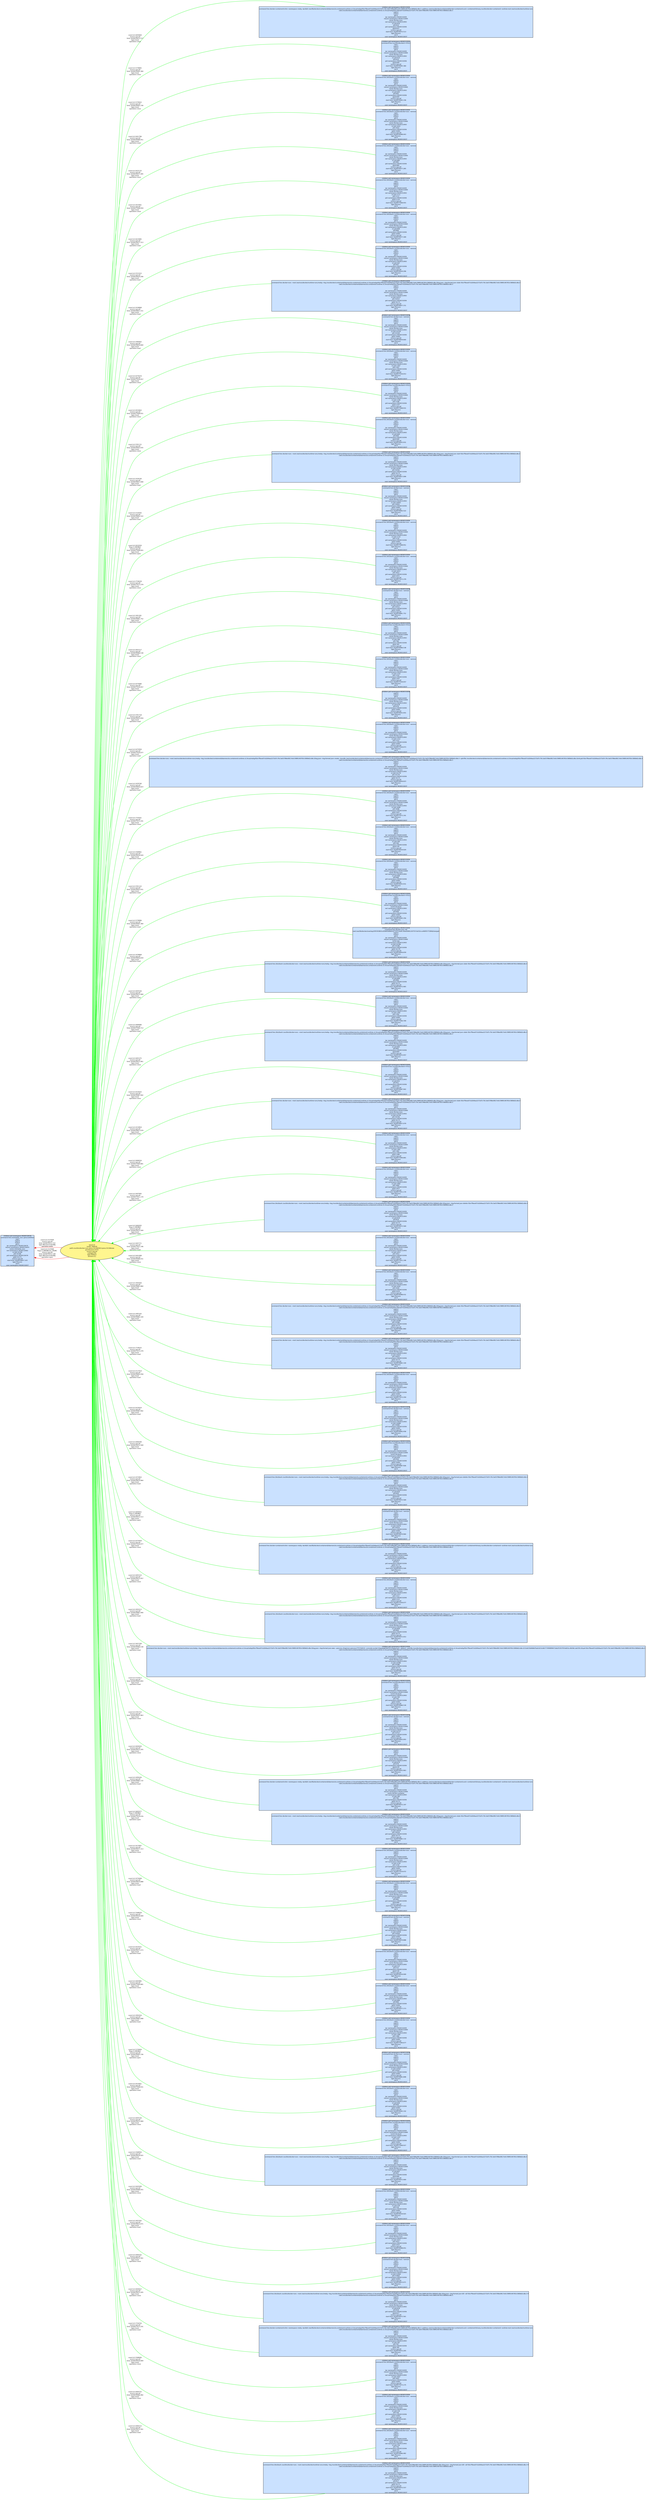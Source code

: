digraph spade2dot {
graph [rankdir = "RL"];
node [fontname="Helvetica" fontsize="8" style="filled" margin="0.0,0.0"];
edge [fontname="Helvetica" fontsize="8"];
"7431d7b30a4d5484217342d2cb6f4cad" [label="children pid namespace:4026531836\ncommand line:docker-containerd-shim -namespace moby -workdir /var/lib/docker/containerd/daemon/io.containerd.runtime.v1.linux/moby/92e7fbea07cb2b9aa2272d7c70c3a03786e0817e0c5989140783c580b62cdbc3 -address /var/run/docker/containerd/docker-containerd.sock -containerd-binary /usr/bin/docker-containerd -runtime-root /var/run/docker/runtime-runc\ncwd:/run/docker/containerd/daemon/io.containerd.runtime.v1.linux/moby/92e7fbea07cb2b9aa2272d7c70c3a03786e0817e0c5989140783c580b62cdbc3\negid:0\neuid:0\ngid:0\nipc namespace:4026531839\nmount namespace:4026531840\nname:docker-runc\nnet namespace:4026531993\nns pid:816\npid:816\npid namespace:4026531836\nppid:815\nsource:syscall\nstart time:1626976972.513\ntype:Process\nuid:0\nuser namespace:4026531837" shape="box" fillcolor="lightsteelblue1"];
"020002b927ffd328e90ad62b774091e2" [label="children pid namespace:4026531836\ncommand line:/usr/bin/dockerd -H fd://\ncwd:/\negid:0\neuid:0\ngid:0\nipc namespace:4026531839\nmount namespace:4026531840\nname:docker-runc\nnet namespace:4026531993\nns pid:610\npid:610\npid namespace:4026531836\nppid:609\nsource:syscall\nstart time:1626976945.360\ntype:Process\nuid:0\nuser namespace:4026531837" shape="box" fillcolor="lightsteelblue1"];
"6be9a52d5ab49b70ab5ca796a0d664f7" [label="children pid namespace:4026531836\ncommand line:/bin/bash /usr/bin/docker-runc --version\ncwd:/\negid:0\neuid:0\ngid:0\nipc namespace:4026531839\nmount namespace:4026531840\nname:docker-runc\nnet namespace:4026531993\nns pid:605\npid:605\npid namespace:4026531836\nppid:604\nsource:syscall\nstart time:1626976945.336\ntype:Process\nuid:0\nuser namespace:4026531837" shape="box" fillcolor="lightsteelblue1"];
"5b8b7a97a6c357a33a0646ec3acd88c1" [label="children pid namespace:4026531836\ncommand line:/bin/bash /usr/bin/docker-runc --version\ncwd:/\negid:0\neuid:0\ngid:0\nipc namespace:4026531839\nmount namespace:4026531840\nname:docker-runc\nnet namespace:4026531993\nns pid:1022\npid:1022\npid namespace:4026531836\nppid:31802\nsource:syscall\nstart time:1626976998.443\ntype:Process\nuid:0\nuser namespace:4026531837" shape="box" fillcolor="lightsteelblue1"];
"a124d320fe127254b56318ce0bf0fee6" [label="children pid namespace:4026531836\ncommand line:/bin/bash /usr/bin/docker-runc --version\ncwd:/\negid:0\neuid:0\ngid:0\nipc namespace:4026531839\nmount namespace:4026531840\nname:docker-runc\nnet namespace:4026531993\nns pid:885\npid:885\npid namespace:4026531836\nppid:884\nsource:syscall\nstart time:1626976977.285\ntype:Process\nuid:0\nuser namespace:4026531837" shape="box" fillcolor="lightsteelblue1"];
"48c42013d67cec712d636d94fc4928df" [label="children pid namespace:4026531836\ncommand line:/bin/bash /usr/bin/docker-runc --version\ncwd:/\negid:0\neuid:0\ngid:0\nipc namespace:4026531839\nmount namespace:4026531840\nname:docker-runc\nnet namespace:4026531993\nns pid:1111\npid:1111\npid namespace:4026531836\nppid:1110\nsource:syscall\nstart time:1626977008.955\ntype:Process\nuid:0\nuser namespace:4026531837" shape="box" fillcolor="lightsteelblue1"];
"1c912dc38d2391e9272a91f365dadc1d" [label="children pid namespace:4026531836\ncommand line:/bin/bash /usr/bin/docker-runc --version\ncwd:/\negid:0\neuid:0\ngid:0\nipc namespace:4026531839\nmount namespace:4026531840\nname:docker-runc\nnet namespace:4026531993\nns pid:894\npid:894\npid namespace:4026531836\nppid:31802\nsource:syscall\nstart time:1626976977.309\ntype:Process\nuid:0\nuser namespace:4026531837" shape="box" fillcolor="lightsteelblue1"];
"4303f3923c3709f194ffb376f68deb4b" [label="children pid namespace:4026531836\ncommand line:/bin/bash /usr/bin/docker-runc --version\ncwd:/\negid:0\neuid:0\ngid:0\nipc namespace:4026531839\nmount namespace:4026531840\nname:docker-runc\nnet namespace:4026531993\nns pid:447\npid:447\npid namespace:4026531836\nppid:31802\nsource:syscall\nstart time:1626976924.206\ntype:Process\nuid:0\nuser namespace:4026531837" shape="box" fillcolor="lightsteelblue1"];
"5c6b02fa10534ec6cbd2c88ad410057f" [label="children pid namespace:4026531836\ncommand line:docker-runc --root /var/run/docker/runtime-runc/moby --log /run/docker/containerd/daemon/io.containerd.runtime.v1.linux/moby/92e7fbea07cb2b9aa2272d7c70c3a03786e0817e0c5989140783c580b62cdbc3/log.json --log-format json state 92e7fbea07cb2b9aa2272d7c70c3a03786e0817e0c5989140783c580b62cdbc3\ncwd:/run/docker/containerd/daemon/io.containerd.runtime.v1.linux/moby/92e7fbea07cb2b9aa2272d7c70c3a03786e0817e0c5989140783c580b62cdbc3\negid:0\neuid:0\ngid:0\nipc namespace:4026531839\nmount namespace:4026531840\nname:docker-runc\nnet namespace:4026531993\nns pid:32257\npid:32257\npid namespace:4026531836\nppid:32171\nsource:syscall\nstart time:1626976857.151\ntype:Process\nuid:0\nuser namespace:4026531837" shape="box" fillcolor="lightsteelblue1"];
"0ff92ed2e6b7bb503d91dae7e54085ed" [label="children pid namespace:4026531836\ncommand line:docker-runc --version\ncwd:/\negid:0\neuid:0\ngid:0\nipc namespace:4026531839\nmount namespace:4026531840\nname:docker-runc\nnet namespace:4026531993\nns pid:32329\npid:32329\npid namespace:4026531836\nppid:31802\nsource:syscall\nstart time:1626976859.660\ntype:Process\nuid:0\nuser namespace:4026531837" shape="box" fillcolor="lightsteelblue1"];
"77dfca12c572a1a21ba19f0787605227" [label="children pid namespace:4026531836\ncommand line:/bin/bash /usr/bin/docker-runc --version\ncwd:/\negid:0\neuid:0\ngid:0\nipc namespace:4026531839\nmount namespace:4026531840\nname:docker-runc\nnet namespace:4026531993\nns pid:1307\npid:1307\npid namespace:4026531836\nppid:31802\nsource:syscall\nstart time:1626977030.053\ntype:Process\nuid:0\nuser namespace:4026531837" shape="box" fillcolor="lightsteelblue1"];
"a55f6f3a89a7d52c5d10337ce3291e42" [label="children pid namespace:4026531836\ncommand line:/usr/bin/dockerd -H fd://\ncwd:/\negid:0\neuid:0\ngid:0\nipc namespace:4026531839\nmount namespace:4026531840\nname:docker-runc\nnet namespace:4026531993\nns pid:1108\npid:1108\npid namespace:4026531836\nppid:1107\nsource:syscall\nstart time:1626977008.931\ntype:Process\nuid:0\nuser namespace:4026531837" shape="box" fillcolor="lightsteelblue1"];
"4ae85d7a71e13b0804705f30ab3b404a" [label="children pid namespace:4026531836\ncommand line:/bin/bash /usr/bin/docker-runc --version\ncwd:/\negid:0\neuid:0\ngid:0\nipc namespace:4026531839\nmount namespace:4026531840\nname:docker-runc\nnet namespace:4026531993\nns pid:669\npid:669\npid namespace:4026531836\nppid:668\nsource:syscall\nstart time:1626976955.931\ntype:Process\nuid:0\nuser namespace:4026531837" shape="box" fillcolor="lightsteelblue1"];
"348da8f58a65e320e32607a5d4af8503" [label="children pid namespace:4026531836\ncommand line:docker-runc --root /var/run/docker/runtime-runc/moby --log /run/docker/containerd/daemon/io.containerd.runtime.v1.linux/moby/92e7fbea07cb2b9aa2272d7c70c3a03786e0817e0c5989140783c580b62cdbc3/log.json --log-format json start 92e7fbea07cb2b9aa2272d7c70c3a03786e0817e0c5989140783c580b62cdbc3\ncwd:/run/docker/containerd/daemon/io.containerd.runtime.v1.linux/moby/92e7fbea07cb2b9aa2272d7c70c3a03786e0817e0c5989140783c580b62cdbc3\negid:0\neuid:0\ngid:0\nipc namespace:4026531839\nmount namespace:4026531840\nname:docker-runc\nnet namespace:4026531993\nns pid:32242\npid:32242\npid namespace:4026531836\nppid:32171\nsource:syscall\nstart time:1626976857.099\ntype:Process\nuid:0\nuser namespace:4026531837" shape="box" fillcolor="lightsteelblue1"];
"6696f03bce8dfdee59f21fd734326f98" [label="children pid namespace:4026531836\ncommand line:docker-runc --version\ncwd:/\negid:0\neuid:0\ngid:0\nipc namespace:4026531839\nmount namespace:4026531840\nname:docker-runc\nnet namespace:4026531993\nns pid:32693\npid:32693\npid namespace:4026531836\nppid:31802\nsource:syscall\nstart time:1626976892.522\ntype:Process\nuid:0\nuser namespace:4026531837" shape="box" fillcolor="lightsteelblue1"];
"60e82b8d96f09269e77a4b883395125c" [label="children pid namespace:4026531836\ncommand line:/bin/bash /usr/bin/docker-runc --version\ncwd:/\negid:0\neuid:0\ngid:0\nipc namespace:4026531839\nmount namespace:4026531840\nname:docker-runc\nnet namespace:4026531993\nns pid:1110\npid:1110\npid namespace:4026531836\nppid:31802\nsource:syscall\nstart time:1626977008.951\ntype:Process\nuid:0\nuser namespace:4026531837" shape="box" fillcolor="lightsteelblue1"];
"5f8b2f161dd71e44004f5c81a913c92d" [label="children pid namespace:4026531836\ncommand line:/bin/bash /usr/bin/docker-runc --version\ncwd:/\negid:0\neuid:0\ngid:0\nipc namespace:4026531839\nmount namespace:4026531840\nname:docker-runc\nnet namespace:4026531993\nns pid:1653\npid:1653\npid namespace:4026531836\nppid:1651\nsource:syscall\nstart time:1626977073.379\ntype:Process\nuid:0\nuser namespace:4026531837" shape="box" fillcolor="lightsteelblue1"];
"d5f4b44256034346733c10ef7a660019" [label="children pid namespace:4026531836\ncommand line:docker-runc --version\ncwd:/\negid:0\neuid:0\ngid:0\nipc namespace:4026531839\nmount namespace:4026531840\nname:docker-runc\nnet namespace:4026531993\nns pid:32551\npid:32551\npid namespace:4026531836\nppid:31802\nsource:syscall\nstart time:1626976881.752\ntype:Process\nuid:0\nuser namespace:4026531837" shape="box" fillcolor="lightsteelblue1"];
"e68fc0af380dc8b8882104a8441eb69f" [label="children pid namespace:4026531836\ncommand line:/usr/bin/dockerd -H fd://\ncwd:/\negid:0\neuid:0\ngid:0\nipc namespace:4026531839\nmount namespace:4026531840\nname:docker-runc\nnet namespace:4026531993\nns pid:766\npid:766\npid namespace:4026531836\nppid:765\nsource:syscall\nstart time:1626976966.538\ntype:Process\nuid:0\nuser namespace:4026531837" shape="box" fillcolor="lightsteelblue1"];
"42a5fd8ffba05f868f2996ea2c796ed9" [label="children pid namespace:4026531836\ncommand line:/bin/bash /usr/bin/docker-runc --version\ncwd:/\negid:0\neuid:0\ngid:0\nipc namespace:4026531839\nmount namespace:4026531840\nname:docker-runc\nnet namespace:4026531993\nns pid:1310\npid:1310\npid namespace:4026531836\nppid:1307\nsource:syscall\nstart time:1626977030.057\ntype:Process\nuid:0\nuser namespace:4026531837" shape="box" fillcolor="lightsteelblue1"];
"ca231e5f53dc43176ed79b4f536fd319" [label="children pid namespace:4026531836\negid:0\neuid:0\ngid:0\nipc namespace:4026531839\nmount namespace:4026531840\nname:docker-runc\nnet namespace:4026531993\nns pid:678\npid:678\npid namespace:4026531836\nppid:31802\nsource:syscall\nstart time:1626976955.955\ntype:Process\nuid:0\nuser namespace:4026531837" shape="box" fillcolor="lightsteelblue1"];
"9d03a47a397cf563654a96fb6e3d71fb" [label="children pid namespace:4026531836\ncommand line:/bin/bash /usr/bin/docker-runc --version\ncwd:/\negid:0\neuid:0\ngid:0\nipc namespace:4026531839\nmount namespace:4026531840\nname:docker-runc\nnet namespace:4026531993\nns pid:1312\npid:1312\npid namespace:4026531836\nppid:31802\nsource:syscall\nstart time:1626977030.073\ntype:Process\nuid:0\nuser namespace:4026531837" shape="box" fillcolor="lightsteelblue1"];
"fd2c89d0e326ab0c8a99e09fa63377d9" [label="children pid namespace:4026531836\ncommand line:docker-runc --root /var/run/docker/runtime-runc/moby --log /run/docker/containerd/daemon/io.containerd.runtime.v1.linux/moby/92e7fbea07cb2b9aa2272d7c70c3a03786e0817e0c5989140783c580b62cdbc3/log.json --log-format json create --bundle /var/run/docker/containerd/daemon/io.containerd.runtime.v1.linux/moby/92e7fbea07cb2b9aa2272d7c70c3a03786e0817e0c5989140783c580b62cdbc3 --pid-file /run/docker/containerd/daemon/io.containerd.runtime.v1.linux/moby/92e7fbea07cb2b9aa2272d7c70c3a03786e0817e0c5989140783c580b62cdbc3/init.pid 92e7fbea07cb2b9aa2272d7c70c3a03786e0817e0c5989140783c580b62cdbc3\ncwd:/run/docker/containerd/daemon/io.containerd.runtime.v1.linux/moby/92e7fbea07cb2b9aa2272d7c70c3a03786e0817e0c5989140783c580b62cdbc3\negid:0\neuid:0\ngid:0\nipc namespace:4026531839\nmount namespace:4026531840\nname:docker-runc\nnet namespace:4026531993\nns pid:32179\npid:32179\npid namespace:4026531836\nppid:32171\nsource:syscall\nstart time:1626976856.623\ntype:Process\nuid:0\nuser namespace:4026531837" shape="box" fillcolor="lightsteelblue1"];
"6da6f31539653eb5e94f2f62e3cc554d" [label="children pid namespace:4026531836\ncommand line:/bin/bash /usr/bin/docker-runc --version\ncwd:/\negid:0\neuid:0\ngid:0\nipc namespace:4026531839\nmount namespace:4026531840\nname:docker-runc\nnet namespace:4026531993\nns pid:1648\npid:1648\npid namespace:4026531836\nppid:1647\nsource:syscall\nstart time:1626977073.191\ntype:Process\nuid:0\nuser namespace:4026531837" shape="box" fillcolor="lightsteelblue1"];
"bdc2c93e9ac71b8df67dd8e62f127987" [label="children pid namespace:4026531836\ncommand line:/bin/bash /usr/bin/docker-runc --version\ncwd:/\negid:0\neuid:0\ngid:0\nipc namespace:4026531839\nmount namespace:4026531840\nname:docker-runc\nnet namespace:4026531993\nns pid:540\npid:540\npid namespace:4026531836\nppid:539\nsource:syscall\nstart time:1626976934.929\ntype:Process\nuid:0\nuser namespace:4026531837" shape="box" fillcolor="lightsteelblue1"];
"1dcbe1f0743c53536f50c728f165a040" [label="children pid namespace:4026531836\ncommand line:/bin/bash /usr/bin/docker-runc --version\ncwd:/\negid:0\neuid:0\ngid:0\nipc namespace:4026531839\nmount namespace:4026531840\nname:docker-runc\nnet namespace:4026531993\nns pid:668\npid:668\npid namespace:4026531836\nppid:31802\nsource:syscall\nstart time:1626976955.931\ntype:Process\nuid:0\nuser namespace:4026531837" shape="box" fillcolor="lightsteelblue1"];
"3c9a2de5f9538f9684545a1784e0f352" [label="children pid namespace:4026531836\ncommand line:/usr/bin/dockerd -H fd://\ncwd:/\negid:0\neuid:0\ngid:0\nipc namespace:4026531839\nmount namespace:4026531840\nname:dockerd\nnet namespace:4026531993\nns pid:609\npid:609\npid namespace:4026531836\nppid:31802\nsource:syscall\nstart time:1626976945.356\ntype:Process\nuid:0\nuser namespace:4026531837" shape="box" fillcolor="lightsteelblue1"];
"2cd9902a0332fc3cd2d41cd1913ad9bb" [label="children pid namespace:4026531836\ncommand line:docker-runc init\ncwd:/var/lib/docker/overlay2/95593803cd5b6f2b6b61677d723a0fc30ad26f61207557a032cce46f0577284d/merged\negid:0\neuid:0\ngid:0\nipc namespace:4026531839\nmount namespace:4026531840\nname:exe\nnet namespace:4026531993\nns pid:32186\npid:32186\npid namespace:4026531836\nppid:32179\nsource:syscall\nstart time:1626976856.659\ntype:Process\nuid:0\nuser namespace:4026531837" shape="box" fillcolor="lightsteelblue1"];
"a2423978c8b14907d2a24ce01f8b4e7d" [label="children pid namespace:4026531836\ncommand line:/bin/bash /usr/bin/docker-runc --root /var/run/docker/runtime-runc/moby --log /run/docker/containerd/daemon/io.containerd.runtime.v1.linux/moby/92e7fbea07cb2b9aa2272d7c70c3a03786e0817e0c5989140783c580b62cdbc3/log.json --log-format json state 92e7fbea07cb2b9aa2272d7c70c3a03786e0817e0c5989140783c580b62cdbc3\ncwd:/run/docker/containerd/daemon/io.containerd.runtime.v1.linux/moby/92e7fbea07cb2b9aa2272d7c70c3a03786e0817e0c5989140783c580b62cdbc3\negid:0\neuid:0\ngid:0\nipc namespace:4026531839\nmount namespace:4026531840\nname:docker-runc\nnet namespace:4026531993\nns pid:806\npid:806\npid namespace:4026531836\nppid:32171\nsource:syscall\nstart time:1626976972.465\ntype:Process\nuid:0\nuser namespace:4026531837" shape="box" fillcolor="lightsteelblue1"];
"7b13239289b93eb2beb99ea5e1a739a0" [label="children pid namespace:4026531836\ncommand line:/bin/bash /usr/bin/docker-runc --version\ncwd:/\negid:0\neuid:0\ngid:0\nipc namespace:4026531839\nmount namespace:4026531840\nname:docker-runc\nnet namespace:4026531993\nns pid:1392\npid:1392\npid namespace:4026531836\nppid:31802\nsource:syscall\nstart time:1626977040.709\ntype:Process\nuid:0\nuser namespace:4026531837" shape="box" fillcolor="lightsteelblue1"];
"9c757ee46eb047587434be05ad232342" [label="children pid namespace:4026531836\ncommand line:/bin/bash /usr/bin/docker-runc --root /var/run/docker/runtime-runc/moby --log /run/docker/containerd/daemon/io.containerd.runtime.v1.linux/moby/92e7fbea07cb2b9aa2272d7c70c3a03786e0817e0c5989140783c580b62cdbc3/log.json --log-format json state 92e7fbea07cb2b9aa2272d7c70c3a03786e0817e0c5989140783c580b62cdbc3\ncwd:/run/docker/containerd/daemon/io.containerd.runtime.v1.linux/moby/92e7fbea07cb2b9aa2272d7c70c3a03786e0817e0c5989140783c580b62cdbc3\negid:0\neuid:0\ngid:0\nipc namespace:4026531839\nmount namespace:4026531840\nname:docker-runc\nnet namespace:4026531993\nns pid:805\npid:805\npid namespace:4026531836\nppid:804\nsource:syscall\nstart time:1626976972.457\ntype:Process\nuid:0\nuser namespace:4026531837" shape="box" fillcolor="lightsteelblue1"];
"7f89adf5a9d54dbf49ac1dca35b8ff0d" [label="children pid namespace:4026531836\ncommand line:/usr/bin/dockerd -H fd://\ncwd:/\negid:0\neuid:0\ngid:0\nipc namespace:4026531839\nmount namespace:4026531840\nname:docker-runc\nnet namespace:4026531993\nns pid:951\npid:951\npid namespace:4026531836\nppid:950\nsource:syscall\nstart time:1626976987.942\ntype:Process\nuid:0\nuser namespace:4026531837" shape="box" fillcolor="lightsteelblue1"];
"d3865b945770d775e14b9920917b0924" [label="children pid namespace:4026531836\ncommand line:docker-runc --root /var/run/docker/runtime-runc/moby --log /run/docker/containerd/daemon/io.containerd.runtime.v1.linux/moby/92e7fbea07cb2b9aa2272d7c70c3a03786e0817e0c5989140783c580b62cdbc3/log.json --log-format json state 92e7fbea07cb2b9aa2272d7c70c3a03786e0817e0c5989140783c580b62cdbc3\ncwd:/run/docker/containerd/daemon/io.containerd.runtime.v1.linux/moby/92e7fbea07cb2b9aa2272d7c70c3a03786e0817e0c5989140783c580b62cdbc3\negid:0\neuid:0\ngid:0\nipc namespace:4026531839\nmount namespace:4026531840\nname:docker-runc\nnet namespace:4026531993\nns pid:32236\npid:32236\npid namespace:4026531836\nppid:32171\nsource:syscall\nstart time:1626976857.079\ntype:Process\nuid:0\nuser namespace:4026531837" shape="box" fillcolor="lightsteelblue1"];
"73de41bedd27e07cc835f6314488681d" [label="children pid namespace:4026531836\ncommand line:/bin/bash /usr/bin/docker-runc --version\ncwd:/\negid:0\neuid:0\ngid:0\nipc namespace:4026531839\nmount namespace:4026531840\nname:docker-runc\nnet namespace:4026531993\nns pid:1381\npid:1381\npid namespace:4026531836\nppid:1380\nsource:syscall\nstart time:1626977040.681\ntype:Process\nuid:0\nuser namespace:4026531837" shape="box" fillcolor="lightsteelblue1"];
"819abd92ba69c8c698dd31514bd99555" [label="children pid namespace:4026531836\ncommand line:/bin/bash /usr/bin/docker-runc --version\ncwd:/\negid:0\neuid:0\ngid:0\nipc namespace:4026531839\nmount namespace:4026531840\nname:docker-runc\nnet namespace:4026531993\nns pid:1460\npid:1460\npid namespace:4026531836\nppid:1457\nsource:syscall\nstart time:1626977051.174\ntype:Process\nuid:0\nuser namespace:4026531837" shape="box" fillcolor="lightsteelblue1"];
"630d0e25eca283fe630b2871858bdf3e" [label="children pid namespace:4026531836\ncommand line:/bin/bash /usr/bin/docker-runc --root /var/run/docker/runtime-runc/moby --log /run/docker/containerd/daemon/io.containerd.runtime.v1.linux/moby/92e7fbea07cb2b9aa2272d7c70c3a03786e0817e0c5989140783c580b62cdbc3/log.json --log-format json delete 92e7fbea07cb2b9aa2272d7c70c3a03786e0817e0c5989140783c580b62cdbc3\ncwd:/run/docker/containerd/daemon/io.containerd.runtime.v1.linux/moby/92e7fbea07cb2b9aa2272d7c70c3a03786e0817e0c5989140783c580b62cdbc3\negid:0\neuid:0\ngid:0\nipc namespace:4026531839\nmount namespace:4026531840\nname:docker-runc\nnet namespace:4026531993\nns pid:819\npid:819\npid namespace:4026531836\nppid:32171\nsource:syscall\nstart time:1626976972.569\ntype:Process\nuid:0\nuser namespace:4026531837" shape="box" fillcolor="lightsteelblue1"];
"d86b9356cdafee60a97816eb8b149638" [label="children pid namespace:4026531836\ncommand line:/bin/bash /usr/bin/docker-runc --version\ncwd:/\negid:0\neuid:0\ngid:0\nipc namespace:4026531839\nmount namespace:4026531840\nname:docker-runc\nnet namespace:4026531993\nns pid:1453\npid:1453\npid namespace:4026531836\nppid:31802\nsource:syscall\nstart time:1626977051.146\ntype:Process\nuid:0\nuser namespace:4026531837" shape="box" fillcolor="lightsteelblue1"];
"8d9dc5a492456806ffeec2e51c1e218c" [label="children pid namespace:4026531836\ncommand line:/bin/bash /usr/bin/docker-runc --version\ncwd:/\negid:0\neuid:0\ngid:0\nipc namespace:4026531839\nmount namespace:4026531840\nname:docker-runc\nnet namespace:4026531993\nns pid:1020\npid:1020\npid namespace:4026531836\nppid:1019\nsource:syscall\nstart time:1626976998.431\ntype:Process\nuid:0\nuser namespace:4026531837" shape="box" fillcolor="lightsteelblue1"];
"c5431c98718654d168acb87f7a076571" [label="children pid namespace:4026531836\ncommand line:docker-runc --root /var/run/docker/runtime-runc/moby --log /run/docker/containerd/daemon/io.containerd.runtime.v1.linux/moby/92e7fbea07cb2b9aa2272d7c70c3a03786e0817e0c5989140783c580b62cdbc3/log.json --log-format json state 92e7fbea07cb2b9aa2272d7c70c3a03786e0817e0c5989140783c580b62cdbc3\ncwd:/run/docker/containerd/daemon/io.containerd.runtime.v1.linux/moby/92e7fbea07cb2b9aa2272d7c70c3a03786e0817e0c5989140783c580b62cdbc3\negid:0\neuid:0\ngid:0\nipc namespace:4026531839\nmount namespace:4026531840\nname:docker-runc\nnet namespace:4026531993\nns pid:32580\npid:32580\npid namespace:4026531836\nppid:32171\nsource:syscall\nstart time:1626976881.860\ntype:Process\nuid:0\nuser namespace:4026531837" shape="box" fillcolor="lightsteelblue1"];
"2f1b99cf2cbeb0d793be116a65de84bc" [label="children pid namespace:4026531836\ncommand line:docker-runc --root /var/run/docker/runtime-runc/moby --log /run/docker/containerd/daemon/io.containerd.runtime.v1.linux/moby/92e7fbea07cb2b9aa2272d7c70c3a03786e0817e0c5989140783c580b62cdbc3/log.json --log-format json state 92e7fbea07cb2b9aa2272d7c70c3a03786e0817e0c5989140783c580b62cdbc3\ncwd:/run/docker/containerd/daemon/io.containerd.runtime.v1.linux/moby/92e7fbea07cb2b9aa2272d7c70c3a03786e0817e0c5989140783c580b62cdbc3\negid:0\neuid:0\ngid:0\nipc namespace:4026531839\nmount namespace:4026531840\nname:docker-runc\nnet namespace:4026531993\nns pid:32625\npid:32625\npid namespace:4026531836\nppid:32171\nsource:syscall\nstart time:1626976882.104\ntype:Process\nuid:0\nuser namespace:4026531837" shape="box" fillcolor="lightsteelblue1"];
"ad4cad25c1f931d825af84f56ebf807c" [label="children pid namespace:4026531836\ncommand line:/bin/bash /usr/bin/docker-runc --version\ncwd:/\negid:0\neuid:0\ngid:0\nipc namespace:4026531839\nmount namespace:4026531840\nname:docker-runc\nnet namespace:4026531993\nns pid:1651\npid:1651\npid namespace:4026531836\nppid:31802\nsource:syscall\nstart time:1626977073.359\ntype:Process\nuid:0\nuser namespace:4026531837" shape="box" fillcolor="lightsteelblue1"];
"a172042267a492632b244286e41b504b" [label="children pid namespace:4026531836\ncommand line:docker-runc --version\ncwd:/\negid:0\neuid:0\ngid:0\nipc namespace:4026531839\nmount namespace:4026531840\nname:docker-runc\nnet namespace:4026531993\nns pid:32680\npid:32680\npid namespace:4026531836\nppid:31802\nsource:syscall\nstart time:1626976892.458\ntype:Process\nuid:0\nuser namespace:4026531837" shape="box" fillcolor="lightsteelblue1"];
"34765f03a2837ad18e08c6c2544d61d5" [label="children pid namespace:4026531836\ncommand line:/usr/bin/dockerd -H fd://\ncwd:/\negid:0\neuid:0\ngid:0\nipc namespace:4026531839\nmount namespace:4026531840\nname:dockerd\nnet namespace:4026531993\nns pid:950\npid:950\npid namespace:4026531836\nppid:31802\nsource:syscall\nstart time:1626976987.926\ntype:Process\nuid:0\nuser namespace:4026531837" shape="box" fillcolor="lightsteelblue1"];
"069d9b71b0db17bb03de727d3cd2725d" [label="children pid namespace:4026531836\ncommand line:/bin/bash /usr/bin/docker-runc --root /var/run/docker/runtime-runc/moby --log /run/docker/containerd/daemon/io.containerd.runtime.v1.linux/moby/92e7fbea07cb2b9aa2272d7c70c3a03786e0817e0c5989140783c580b62cdbc3/log.json --log-format json delete 92e7fbea07cb2b9aa2272d7c70c3a03786e0817e0c5989140783c580b62cdbc3\ncwd:/run/docker/containerd/daemon/io.containerd.runtime.v1.linux/moby/92e7fbea07cb2b9aa2272d7c70c3a03786e0817e0c5989140783c580b62cdbc3\negid:0\neuid:0\ngid:0\nipc namespace:4026531839\nmount namespace:4026531840\nname:docker-runc\nnet namespace:4026531993\nns pid:820\npid:820\npid namespace:4026531836\nppid:819\nsource:syscall\nstart time:1626976972.569\ntype:Process\nuid:0\nuser namespace:4026531837" shape="box" fillcolor="lightsteelblue1"];
"efdca0d669015165d41358a05a7eed85" [label="children pid namespace:4026531836\ncommand line:docker-runc --version\ncwd:/\negid:0\neuid:0\ngid:0\nipc namespace:4026531839\nmount namespace:4026531840\nname:docker-runc\nnet namespace:4026531993\nns pid:32470\npid:32470\npid namespace:4026531836\nppid:31802\nsource:syscall\nstart time:1626976870.964\ntype:Process\nuid:0\nuser namespace:4026531837" shape="box" fillcolor="lightsteelblue1"];
"7b8d3518eb21b46dd678e763a245eebe" [label="children pid namespace:4026531836\ncommand line:docker-containerd-shim -namespace moby -workdir /var/lib/docker/containerd/daemon/io.containerd.runtime.v1.linux/moby/92e7fbea07cb2b9aa2272d7c70c3a03786e0817e0c5989140783c580b62cdbc3 -address /var/run/docker/containerd/docker-containerd.sock -containerd-binary /usr/bin/docker-containerd -runtime-root /var/run/docker/runtime-runc\ncwd:/run/docker/containerd/daemon/io.containerd.runtime.v1.linux/moby/92e7fbea07cb2b9aa2272d7c70c3a03786e0817e0c5989140783c580b62cdbc3\negid:0\neuid:0\ngid:0\nipc namespace:4026531839\nmount namespace:4026531840\nname:docker-containe\nnet namespace:4026531993\nns pid:815\npid:815\npid namespace:4026531836\nppid:32171\nsource:syscall\nstart time:1626976972.509\ntype:Process\nuid:0\nuser namespace:4026531837" shape="box" fillcolor="lightsteelblue1"];
"8d4fec5847923aa198ff7b04ef71e330" [label="children pid namespace:4026531836\ncommand line:/bin/bash /usr/bin/docker-runc --version\ncwd:/\negid:0\neuid:0\ngid:0\nipc namespace:4026531839\nmount namespace:4026531840\nname:docker-runc\nnet namespace:4026531993\nns pid:1313\npid:1313\npid namespace:4026531836\nppid:1312\nsource:syscall\nstart time:1626977030.077\ntype:Process\nuid:0\nuser namespace:4026531837" shape="box" fillcolor="lightsteelblue1"];
"cc7303cc9dffcd5a22f584f1ac16599b" [label="children pid namespace:4026531836\ncommand line:/bin/bash /usr/bin/docker-runc --root /var/run/docker/runtime-runc/moby --log /run/docker/containerd/daemon/io.containerd.runtime.v1.linux/moby/92e7fbea07cb2b9aa2272d7c70c3a03786e0817e0c5989140783c580b62cdbc3/log.json --log-format json state 92e7fbea07cb2b9aa2272d7c70c3a03786e0817e0c5989140783c580b62cdbc3\ncwd:/run/docker/containerd/daemon/io.containerd.runtime.v1.linux/moby/92e7fbea07cb2b9aa2272d7c70c3a03786e0817e0c5989140783c580b62cdbc3\negid:0\neuid:0\ngid:0\nipc namespace:4026531839\nmount namespace:4026531840\nname:docker-runc\nnet namespace:4026531993\nns pid:804\npid:804\npid namespace:4026531836\nppid:32171\nsource:syscall\nstart time:1626976972.453\ntype:Process\nuid:0\nuser namespace:4026531837" shape="box" fillcolor="lightsteelblue1"];
"9fd3b250d411993b054a5071e0328b50" [label="children pid namespace:4026531836\ncommand line:docker-runc --root /var/run/docker/runtime-runc/moby --log /run/docker/containerd/daemon/io.containerd.runtime.v1.linux/moby/92e7fbea07cb2b9aa2272d7c70c3a03786e0817e0c5989140783c580b62cdbc3/log.json --log-format json exec --process /tmp/runc-process775716414 --console-socket /tmp/pty656632219/pty.sock --detach --pid-file /run/docker/containerd/daemon/io.containerd.runtime.v1.linux/moby/92e7fbea07cb2b9aa2272d7c70c3a03786e0817e0c5989140783c580b62cdbc3/31dd33b46667bafcb53c667774f4899471bb2f193797e603cc4b58c1a635fc18.pid 92e7fbea07cb2b9aa2272d7c70c3a03786e0817e0c5989140783c580b62cdbc3\ncwd:/run/docker/containerd/daemon/io.containerd.runtime.v1.linux/moby/92e7fbea07cb2b9aa2272d7c70c3a03786e0817e0c5989140783c580b62cdbc3\negid:0\neuid:0\ngid:0\nipc namespace:4026531839\nmount namespace:4026531840\nname:docker-runc\nnet namespace:4026531993\nns pid:32586\npid:32586\npid namespace:4026531836\nppid:32171\nsource:syscall\nstart time:1626976881.940\ntype:Process\nuid:0\nuser namespace:4026531837" shape="box" fillcolor="lightsteelblue1"];
"67796794a8ac386e6105dbf33e5b8427" [label="children pid namespace:4026531836\ncommand line:/usr/bin/dockerd -H fd://\ncwd:/\negid:0\neuid:0\ngid:0\nipc namespace:4026531839\nmount namespace:4026531840\nname:dockerd\nnet namespace:4026531993\nns pid:765\npid:765\npid namespace:4026531836\nppid:31802\nsource:syscall\nstart time:1626976966.534\ntype:Process\nuid:0\nuser namespace:4026531837" shape="box" fillcolor="lightsteelblue1"];
"d03cc8b1a2380a6b3f05dc1da1886c4c" [label="children pid namespace:4026531836\ncommand line:docker-runc --version\ncwd:/\negid:0\neuid:0\ngid:0\nipc namespace:4026531839\nmount namespace:4026531840\nname:docker-runc\nnet namespace:4026531993\nns pid:32757\npid:32757\npid namespace:4026531836\nppid:31802\nsource:syscall\nstart time:1626976903.093\ntype:Process\nuid:0\nuser namespace:4026531837" shape="box" fillcolor="lightsteelblue1"];
"f79d504e6da9f48e4b33b4c415b2b798" [label="children pid namespace:4026531836\negid:0\neuid:0\ngid:0\nipc namespace:4026531839\nmount namespace:4026531840\nname:docker-runc\nnet namespace:4026531993\nns pid:679\npid:679\npid namespace:4026531836\nppid:678\nsource:syscall\nstart time:1626976955.963\ntype:Process\nuid:0\nuser namespace:4026531837" shape="box" fillcolor="lightsteelblue1"];
"49b5ecf1a78eca70fb0573214e9d7304" [label="epoch:0\ninode:789939\npath:/usr/bin/docker-runc,/proc/32190/fd/3,/proc/32186/exe\npermissions:0755\nsource:syscall\nsubtype:file\ntype:Artifact\nversion:0,1" shape="ellipse" fillcolor="khaki1"];
"c96827cc1b001a7681c25d09b7efac2f" [label="children pid namespace:4026531836\ncommand line:docker-containerd-shim -namespace moby -workdir /var/lib/docker/containerd/daemon/io.containerd.runtime.v1.linux/moby/92e7fbea07cb2b9aa2272d7c70c3a03786e0817e0c5989140783c580b62cdbc3 -address /var/run/docker/containerd/docker-containerd.sock -containerd-binary /usr/bin/docker-containerd -runtime-root /var/run/docker/runtime-runc\ncwd:/run/docker/containerd/daemon/io.containerd.runtime.v1.linux/moby/92e7fbea07cb2b9aa2272d7c70c3a03786e0817e0c5989140783c580b62cdbc3\negid:0\neuid:0\ngid:0\nipc namespace:4026531839\nmount namespace:4026531840\nname:docker-containe\nnet namespace:4026531993\nns pid:785\npid:785\npid namespace:4026531836\nppid:32171\nsource:syscall\nstart time:1626976972.197\ntype:Process\nuid:0\nuser namespace:4026531837" shape="box" fillcolor="lightsteelblue1"];
"073c9b8c71fef402441275d0b2377654" [label="children pid namespace:4026531836\ncommand line:docker-runc --root /var/run/docker/runtime-runc/moby --log /run/docker/containerd/daemon/io.containerd.runtime.v1.linux/moby/92e7fbea07cb2b9aa2272d7c70c3a03786e0817e0c5989140783c580b62cdbc3/log.json --log-format json state 92e7fbea07cb2b9aa2272d7c70c3a03786e0817e0c5989140783c580b62cdbc3\ncwd:/run/docker/containerd/daemon/io.containerd.runtime.v1.linux/moby/92e7fbea07cb2b9aa2272d7c70c3a03786e0817e0c5989140783c580b62cdbc3\negid:0\neuid:0\ngid:0\nipc namespace:4026531839\nmount namespace:4026531840\nname:docker-runc\nnet namespace:4026531993\nns pid:32634\npid:32634\npid namespace:4026531836\nppid:32171\nsource:syscall\nstart time:1626976882.132\ntype:Process\nuid:0\nuser namespace:4026531837" shape="box" fillcolor="lightsteelblue1"];
"15f1f8cb08d1750e215caae34f8da6a0" [label="children pid namespace:4026531836\ncommand line:/bin/bash /usr/bin/docker-runc --version\negid:0\neuid:0\ngid:0\nipc namespace:4026531839\nmount namespace:4026531840\nname:docker-runc\nnet namespace:4026531993\nns pid:1218\npid:1218\npid namespace:4026531836\nppid:31802\nsource:syscall\nstart time:1626977019.472\ntype:Process\nuid:0\nuser namespace:4026531837" shape="box" fillcolor="lightsteelblue1"];
"00bf3db03dfa6f256c8d08abdd22ab2b" [label="children pid namespace:4026531836\ncommand line:/bin/bash /usr/bin/docker-runc --version\ncwd:/\negid:0\neuid:0\ngid:0\nipc namespace:4026531839\nmount namespace:4026531840\nname:docker-runc\nnet namespace:4026531993\nns pid:895\npid:895\npid namespace:4026531836\nppid:894\nsource:syscall\nstart time:1626976977.313\ntype:Process\nuid:0\nuser namespace:4026531837" shape="box" fillcolor="lightsteelblue1"];
"9facc296068cf99402e36446e065e50f" [label="children pid namespace:4026531836\ncommand line:docker-runc --version\ncwd:/\negid:0\neuid:0\ngid:0\nipc namespace:4026531839\nmount namespace:4026531840\nname:docker-runc\nnet namespace:4026531993\nns pid:32458\npid:32458\npid namespace:4026531836\nppid:31802\nsource:syscall\nstart time:1626976870.888\ntype:Process\nuid:0\nuser namespace:4026531837" shape="box" fillcolor="lightsteelblue1"];
"ddf7170d2efd51093292c603d58510e1" [label="children pid namespace:4026531836\ncommand line:/bin/bash /usr/bin/docker-runc --version\ncwd:/\negid:0\neuid:0\ngid:0\nipc namespace:4026531839\nmount namespace:4026531840\nname:docker-runc\nnet namespace:4026531993\nns pid:537\npid:537\npid namespace:4026531836\nppid:536\nsource:syscall\nstart time:1626976934.909\ntype:Process\nuid:0\nuser namespace:4026531837" shape="box" fillcolor="lightsteelblue1"];
"30f9318f58755a89039f5de882fc1959" [label="children pid namespace:4026532676\ncommand line:/overwrite_runc /proc/self/fd/3\ncwd:/\negid:0\neuid:0\ngid:0\nipc namespace:4026532670\nmount namespace:4026532655\nname:overwrite_runc\nnet namespace:4026532682\nns pid:32190\npid:32190\npid namespace:4026532676\nppid:32171\nsource:syscall\nstart time:1626976857.143\ntype:Process\nuid:0\nuser namespace:4026531837" shape="box" fillcolor="lightsteelblue1"];
"17b358dc9bba4adaa9f968d33bf1dd0e" [label="children pid namespace:4026531836\ncommand line:/bin/bash /usr/bin/docker-runc --version\ncwd:/\negid:0\neuid:0\ngid:0\nipc namespace:4026531839\nmount namespace:4026531840\nname:docker-runc\nnet namespace:4026531993\nns pid:884\npid:884\npid namespace:4026531836\nppid:31802\nsource:syscall\nstart time:1626976977.273\ntype:Process\nuid:0\nuser namespace:4026531837" shape="box" fillcolor="lightsteelblue1"];
"a8d1f63c02a8e22c2318029f78ed13f2" [label="children pid namespace:4026531836\ncommand line:/bin/bash /usr/bin/docker-runc --version\ncwd:/\negid:0\neuid:0\ngid:0\nipc namespace:4026531839\nmount namespace:4026531840\nname:docker-runc\nnet namespace:4026531993\nns pid:1380\npid:1380\npid namespace:4026531836\nppid:31802\nsource:syscall\nstart time:1626977040.677\ntype:Process\nuid:0\nuser namespace:4026531837" shape="box" fillcolor="lightsteelblue1"];
"a9f64fdede6a2b6a49a19dd68a79579c" [label="children pid namespace:4026531836\ncommand line:docker-runc --version\ncwd:/\negid:0\neuid:0\ngid:0\nipc namespace:4026531839\nmount namespace:4026531840\nname:docker-runc\nnet namespace:4026531993\nns pid:32567\npid:32567\npid namespace:4026531836\nppid:31802\nsource:syscall\nstart time:1626976881.848\ntype:Process\nuid:0\nuser namespace:4026531837" shape="box" fillcolor="lightsteelblue1"];
"102582c87a2d6919ce84aa557b110a96" [label="children pid namespace:4026531836\ncommand line:/bin/bash /usr/bin/docker-runc --version\ncwd:/\negid:0\neuid:0\ngid:0\nipc namespace:4026531839\nmount namespace:4026531840\nname:docker-runc\nnet namespace:4026531993\nns pid:604\npid:604\npid namespace:4026531836\nppid:31802\nsource:syscall\nstart time:1626976945.332\ntype:Process\nuid:0\nuser namespace:4026531837" shape="box" fillcolor="lightsteelblue1"];
"4f0a2ae3b61c329ff8a3867551045f53" [label="children pid namespace:4026531836\ncommand line:/usr/bin/dockerd -H fd://\ncwd:/\negid:0\neuid:0\ngid:0\nipc namespace:4026531839\nmount namespace:4026531840\nname:dockerd\nnet namespace:4026531993\nns pid:1107\npid:1107\npid namespace:4026531836\nppid:31802\nsource:syscall\nstart time:1626977008.927\ntype:Process\nuid:0\nuser namespace:4026531837" shape="box" fillcolor="lightsteelblue1"];
"6c042aae5e1976b8df249b57bc9fbb14" [label="children pid namespace:4026531836\ncommand line:/bin/bash /usr/bin/docker-runc --root /var/run/docker/runtime-runc/moby --log /run/docker/containerd/daemon/io.containerd.runtime.v1.linux/moby/92e7fbea07cb2b9aa2272d7c70c3a03786e0817e0c5989140783c580b62cdbc3/log.json --log-format json state 92e7fbea07cb2b9aa2272d7c70c3a03786e0817e0c5989140783c580b62cdbc3\ncwd:/run/docker/containerd/daemon/io.containerd.runtime.v1.linux/moby/92e7fbea07cb2b9aa2272d7c70c3a03786e0817e0c5989140783c580b62cdbc3\negid:0\neuid:0\ngid:0\nipc namespace:4026531839\nmount namespace:4026531840\nname:docker-runc\nnet namespace:4026531993\nns pid:807\npid:807\npid namespace:4026531836\nppid:806\nsource:syscall\nstart time:1626976972.469\ntype:Process\nuid:0\nuser namespace:4026531837" shape="box" fillcolor="lightsteelblue1"];
"b41381c559fc9fa80903af5a4681b179" [label="children pid namespace:4026531836\ncommand line:/bin/bash /usr/bin/docker-runc --version\ncwd:/\negid:0\neuid:0\ngid:0\nipc namespace:4026531839\nmount namespace:4026531840\nname:docker-runc\nnet namespace:4026531993\nns pid:539\npid:539\npid namespace:4026531836\nppid:31802\nsource:syscall\nstart time:1626976934.925\ntype:Process\nuid:0\nuser namespace:4026531837" shape="box" fillcolor="lightsteelblue1"];
"9478eb699e1f5868583f755cde49bfbc" [label="children pid namespace:4026531836\ncommand line:/bin/bash /usr/bin/docker-runc --version\ncwd:/\negid:0\neuid:0\ngid:0\nipc namespace:4026531839\nmount namespace:4026531840\nname:docker-runc\nnet namespace:4026531993\nns pid:1023\npid:1023\npid namespace:4026531836\nppid:1022\nsource:syscall\nstart time:1626976998.451\ntype:Process\nuid:0\nuser namespace:4026531837" shape="box" fillcolor="lightsteelblue1"];
"ad08bdbe48a52678a96856463ada31ba" [label="children pid namespace:4026531836\ncommand line:docker-runc --version\ncwd:/\negid:0\neuid:0\ngid:0\nipc namespace:4026531839\nmount namespace:4026531840\nname:docker-runc\nnet namespace:4026531993\nns pid:31964\npid:31964\npid namespace:4026531836\nppid:31802\nsource:syscall\nstart time:1626976833.071\ntype:Process\nuid:0\nuser namespace:4026531837" shape="box" fillcolor="lightsteelblue1"];
"d98194127b62cb8d1bc4b0981de276f5" [label="children pid namespace:4026531836\ncommand line:/bin/bash /usr/bin/docker-runc --root /var/run/docker/runtime-runc/moby --log /run/docker/containerd/daemon/io.containerd.runtime.v1.linux/moby/92e7fbea07cb2b9aa2272d7c70c3a03786e0817e0c5989140783c580b62cdbc3/log.json --log-format json kill --all 92e7fbea07cb2b9aa2272d7c70c3a03786e0817e0c5989140783c580b62cdbc3 9\ncwd:/run/docker/containerd/daemon/io.containerd.runtime.v1.linux/moby/92e7fbea07cb2b9aa2272d7c70c3a03786e0817e0c5989140783c580b62cdbc3\negid:0\neuid:0\ngid:0\nipc namespace:4026531839\nmount namespace:4026531840\nname:docker-runc\nnet namespace:4026531993\nns pid:818\npid:818\npid namespace:4026531836\nppid:817\nsource:syscall\nstart time:1626976972.561\ntype:Process\nuid:0\nuser namespace:4026531837" shape="box" fillcolor="lightsteelblue1"];
"d0137098dc8711113c5b11393ca67664" [label="children pid namespace:4026531836\ncommand line:docker-containerd-shim -namespace moby -workdir /var/lib/docker/containerd/daemon/io.containerd.runtime.v1.linux/moby/92e7fbea07cb2b9aa2272d7c70c3a03786e0817e0c5989140783c580b62cdbc3 -address /var/run/docker/containerd/docker-containerd.sock -containerd-binary /usr/bin/docker-containerd -runtime-root /var/run/docker/runtime-runc\ncwd:/run/docker/containerd/daemon/io.containerd.runtime.v1.linux/moby/92e7fbea07cb2b9aa2272d7c70c3a03786e0817e0c5989140783c580b62cdbc3\negid:0\neuid:0\ngid:0\nipc namespace:4026531839\nmount namespace:4026531840\nname:docker-runc\nnet namespace:4026531993\nns pid:787\npid:787\npid namespace:4026531836\nppid:785\nsource:syscall\nstart time:1626976972.205\ntype:Process\nuid:0\nuser namespace:4026531837" shape="box" fillcolor="lightsteelblue1"];
"6c7e777ffe490a9dd3cc5f0ea3db0c8c" [label="children pid namespace:4026531836\ncommand line:/bin/bash /usr/bin/docker-runc --version\ncwd:/\negid:0\neuid:0\ngid:0\nipc namespace:4026531839\nmount namespace:4026531840\nname:docker-runc\nnet namespace:4026531993\nns pid:1647\npid:1647\npid namespace:4026531836\nppid:31802\nsource:syscall\nstart time:1626977073.175\ntype:Process\nuid:0\nuser namespace:4026531837" shape="box" fillcolor="lightsteelblue1"];
"063a7f06301c2a74a8ce0df6394b1808" [label="children pid namespace:4026531836\ncommand line:/bin/bash /usr/bin/docker-runc --version\ncwd:/\negid:0\neuid:0\ngid:0\nipc namespace:4026531839\nmount namespace:4026531840\nname:docker-runc\nnet namespace:4026531993\nns pid:536\npid:536\npid namespace:4026531836\nppid:31802\nsource:syscall\nstart time:1626976934.905\ntype:Process\nuid:0\nuser namespace:4026531837" shape="box" fillcolor="lightsteelblue1"];
"fb56f9722ad80527d83abe547adfdc50" [label="children pid namespace:4026531836\ncommand line:/bin/bash /usr/bin/docker-runc --version\ncwd:/\negid:0\neuid:0\ngid:0\nipc namespace:4026531839\nmount namespace:4026531840\nname:docker-runc\nnet namespace:4026531993\nns pid:756\npid:756\npid namespace:4026531836\nppid:755\nsource:syscall\nstart time:1626976966.482\ntype:Process\nuid:0\nuser namespace:4026531837" shape="box" fillcolor="lightsteelblue1"];
"51e5dae39023f71b357b6257b0d48aa2" [label="children pid namespace:4026531836\ncommand line:/bin/bash /usr/bin/docker-runc --root /var/run/docker/runtime-runc/moby --log /run/docker/containerd/daemon/io.containerd.runtime.v1.linux/moby/92e7fbea07cb2b9aa2272d7c70c3a03786e0817e0c5989140783c580b62cdbc3/log.json --log-format json kill --all 92e7fbea07cb2b9aa2272d7c70c3a03786e0817e0c5989140783c580b62cdbc3 9\ncwd:/run/docker/containerd/daemon/io.containerd.runtime.v1.linux/moby/92e7fbea07cb2b9aa2272d7c70c3a03786e0817e0c5989140783c580b62cdbc3\negid:0\neuid:0\ngid:0\nipc namespace:4026531839\nmount namespace:4026531840\nname:docker-runc\nnet namespace:4026531993\nns pid:817\npid:817\npid namespace:4026531836\nppid:32171\nsource:syscall\nstart time:1626976972.557\ntype:Process\nuid:0\nuser namespace:4026531837" shape="box" fillcolor="lightsteelblue1"];
"7431d7b30a4d5484217342d2cb6f4cad" -> "49b5ecf1a78eca70fb0573214e9d7304" [label="event id:1605844\nsource:syscall\ntime:1626976972.517\ntype:Used\noperation:close" color="green" style="solid"];
"17b358dc9bba4adaa9f968d33bf1dd0e" -> "49b5ecf1a78eca70fb0573214e9d7304" [label="event id:1622031\nsource:syscall\ntime:1626976977.273\ntype:Used\noperation:load" color="green" style="solid"];
"48c42013d67cec712d636d94fc4928df" -> "49b5ecf1a78eca70fb0573214e9d7304" [label="event id:1652941\nsource:syscall\ntime:1626977008.959\ntype:Used\noperation:close" color="green" style="solid"];
"fd2c89d0e326ab0c8a99e09fa63377d9" -> "49b5ecf1a78eca70fb0573214e9d7304" [label="event id:1429740\nsource:syscall\ntime:1626976856.623\ntype:Used\noperation:load" color="green" style="solid"];
"5f8b2f161dd71e44004f5c81a913c92d" -> "49b5ecf1a78eca70fb0573214e9d7304" [label="event id:1754639\nsource:syscall\ntime:1626977073.379\ntype:Used\noperation:close" color="green" style="solid"];
"1c912dc38d2391e9272a91f365dadc1d" -> "49b5ecf1a78eca70fb0573214e9d7304" [label="event id:1623085\nsource:syscall\ntime:1626976977.313\ntype:Used\noperation:read" color="green" style="solid"];
"a9f64fdede6a2b6a49a19dd68a79579c" -> "49b5ecf1a78eca70fb0573214e9d7304" [label="event id:1492416\nsource:syscall\ntime:1626976881.848\ntype:Used\noperation:load" color="green" style="solid"];
"73de41bedd27e07cc835f6314488681d" -> "49b5ecf1a78eca70fb0573214e9d7304" [label="event id:1684016\nsource:syscall\ntime:1626977040.681\ntype:Used\noperation:close" color="green" style="solid"];
"7b8d3518eb21b46dd678e763a245eebe" -> "49b5ecf1a78eca70fb0573214e9d7304" [label="event id:1605831\nflags:O_RDONLY\nsource:syscall\ntime:1626976972.513\ntype:Used\noperation:open" color="green" style="solid"];
"4f0a2ae3b61c329ff8a3867551045f53" -> "49b5ecf1a78eca70fb0573214e9d7304" [label="event id:1652661\nsource:syscall\ntime:1626977008.931\ntype:Used\noperation:read" color="green" style="solid"];
"f79d504e6da9f48e4b33b4c415b2b798" -> "49b5ecf1a78eca70fb0573214e9d7304" [label="event id:1591723\nsource:syscall\ntime:1626976955.963\ntype:Used\noperation:close" color="green" style="solid"];
"51e5dae39023f71b357b6257b0d48aa2" -> "49b5ecf1a78eca70fb0573214e9d7304" [label="event id:1606153\nsource:syscall\ntime:1626976972.561\ntype:Used\noperation:read" color="green" style="solid"];
"6c7e777ffe490a9dd3cc5f0ea3db0c8c" -> "49b5ecf1a78eca70fb0573214e9d7304" [label="event id:1754250\nsource:syscall\ntime:1626977073.191\ntype:Used\noperation:read" color="green" style="solid"];
"7b13239289b93eb2beb99ea5e1a739a0" -> "49b5ecf1a78eca70fb0573214e9d7304" [label="event id:1684996\nsource:syscall\ntime:1626977040.713\ntype:Used\noperation:read" color="green" style="solid"];
"c5431c98718654d168acb87f7a076571" -> "49b5ecf1a78eca70fb0573214e9d7304" [label="event id:1492644\nsource:syscall\ntime:1626976881.860\ntype:Used\noperation:load" color="green" style="solid"];
"9478eb699e1f5868583f755cde49bfbc" -> "49b5ecf1a78eca70fb0573214e9d7304" [label="event id:1642049\nsource:syscall\ntime:1626976998.455\ntype:Used\noperation:close" color="green" style="solid"];
"42a5fd8ffba05f868f2996ea2c796ed9" -> "49b5ecf1a78eca70fb0573214e9d7304" [label="event id:1675680\nsource:syscall\ntime:1626977030.057\ntype:Used\noperation:close" color="green" style="solid"];
"020002b927ffd328e90ad62b774091e2" -> "49b5ecf1a78eca70fb0573214e9d7304" [label="event id:1579895\nsource:syscall\ntime:1626976945.360\ntype:Used\noperation:close" color="green" style="solid"];
"34765f03a2837ad18e08c6c2544d61d5" -> "49b5ecf1a78eca70fb0573214e9d7304" [label="event id:1632624\nsource:syscall\ntime:1626976987.942\ntype:Used\noperation:read" color="green" style="solid"];
"d5f4b44256034346733c10ef7a660019" -> "49b5ecf1a78eca70fb0573214e9d7304" [label="event id:1491281\nsource:syscall\ntime:1626976881.752\ntype:Used\noperation:load" color="green" style="solid"];
"ad08bdbe48a52678a96856463ada31ba" -> "49b5ecf1a78eca70fb0573214e9d7304" [label="event id:1401562\nsource:syscall\ntime:1626976833.071\ntype:Used\noperation:load" color="green" style="solid"];
"00bf3db03dfa6f256c8d08abdd22ab2b" -> "49b5ecf1a78eca70fb0573214e9d7304" [label="event id:1623087\nsource:syscall\ntime:1626976977.313\ntype:Used\noperation:close" color="green" style="solid"];
"7f89adf5a9d54dbf49ac1dca35b8ff0d" -> "49b5ecf1a78eca70fb0573214e9d7304" [label="event id:1632625\nsource:syscall\ntime:1626976987.942\ntype:Used\noperation:close" color="green" style="solid"];
"c96827cc1b001a7681c25d09b7efac2f" -> "49b5ecf1a78eca70fb0573214e9d7304" [label="event id:1604420\nsource:syscall\ntime:1626976972.205\ntype:Used\noperation:close" color="green" style="solid"];
"d86b9356cdafee60a97816eb8b149638" -> "49b5ecf1a78eca70fb0573214e9d7304" [label="event id:1697771\nsource:syscall\ntime:1626977051.146\ntype:Used\noperation:load" color="green" style="solid"];
"d0137098dc8711113c5b11393ca67664" -> "49b5ecf1a78eca70fb0573214e9d7304" [label="event id:1604427\nsource:syscall\ntime:1626976972.205\ntype:Used\noperation:close" color="green" style="solid"];
"a172042267a492632b244286e41b504b" -> "49b5ecf1a78eca70fb0573214e9d7304" [label="event id:1517414\nsource:syscall\ntime:1626976892.458\ntype:Used\noperation:load" color="green" style="solid"];
"b41381c559fc9fa80903af5a4681b179" -> "49b5ecf1a78eca70fb0573214e9d7304" [label="event id:1568950\nsource:syscall\ntime:1626976934.925\ntype:Used\noperation:read" color="green" style="solid"];
"9facc296068cf99402e36446e065e50f" -> "49b5ecf1a78eca70fb0573214e9d7304" [label="event id:1472608\nsource:syscall\ntime:1626976870.888\ntype:Used\noperation:load" color="green" style="solid"];
"a55f6f3a89a7d52c5d10337ce3291e42" -> "49b5ecf1a78eca70fb0573214e9d7304" [label="event id:1652663\nsource:syscall\ntime:1626977008.931\ntype:Used\noperation:close" color="green" style="solid"];
"49b5ecf1a78eca70fb0573214e9d7304" -> "30f9318f58755a89039f5de882fc1959" [label="event id:1537009\nsource:syscall\ntime:1626976912.152\ntype:WasGeneratedBy\noperation:write" color="red" style="solid"];
"a8d1f63c02a8e22c2318029f78ed13f2" -> "49b5ecf1a78eca70fb0573214e9d7304" [label="event id:1683985\nsource:syscall\ntime:1626977040.681\ntype:Used\noperation:close" color="green" style="solid"];
"2f1b99cf2cbeb0d793be116a65de84bc" -> "49b5ecf1a78eca70fb0573214e9d7304" [label="event id:1495183\nsource:syscall\ntime:1626976882.104\ntype:Used\noperation:load" color="green" style="solid"];
"0ff92ed2e6b7bb503d91dae7e54085ed" -> "49b5ecf1a78eca70fb0573214e9d7304" [label="event id:1446402\nsource:syscall\ntime:1626976859.660\ntype:Used\noperation:load" color="green" style="solid"];
"9d03a47a397cf563654a96fb6e3d71fb" -> "49b5ecf1a78eca70fb0573214e9d7304" [label="event id:1675950\nsource:syscall\ntime:1626977030.077\ntype:Used\noperation:read" color="green" style="solid"];
"5b8b7a97a6c357a33a0646ec3acd88c1" -> "49b5ecf1a78eca70fb0573214e9d7304" [label="event id:1641796\nsource:syscall\ntime:1626976998.451\ntype:Used\noperation:read" color="green" style="solid"];
"9fd3b250d411993b054a5071e0328b50" -> "49b5ecf1a78eca70fb0573214e9d7304" [label="event id:1493213\nsource:syscall\ntime:1626976881.940\ntype:Used\noperation:load" color="green" style="solid"];
"5c6b02fa10534ec6cbd2c88ad410057f" -> "49b5ecf1a78eca70fb0573214e9d7304" [label="event id:1434868\nsource:syscall\ntime:1626976857.151\ntype:Used\noperation:load" color="green" style="solid"];
"77dfca12c572a1a21ba19f0787605227" -> "49b5ecf1a78eca70fb0573214e9d7304" [label="event id:1675674\nsource:syscall\ntime:1626977030.057\ntype:Used\noperation:close" color="green" style="solid"];
"efdca0d669015165d41358a05a7eed85" -> "49b5ecf1a78eca70fb0573214e9d7304" [label="event id:1472903\nsource:syscall\ntime:1626976870.964\ntype:Used\noperation:load" color="green" style="solid"];
"fb56f9722ad80527d83abe547adfdc50" -> "49b5ecf1a78eca70fb0573214e9d7304" [label="event id:1600725\nsource:syscall\ntime:1626976966.482\ntype:Used\noperation:close" color="green" style="solid"];
"cc7303cc9dffcd5a22f584f1ac16599b" -> "49b5ecf1a78eca70fb0573214e9d7304" [label="event id:1605333\nsource:syscall\ntime:1626976972.457\ntype:Used\noperation:close" color="green" style="solid"];
"d03cc8b1a2380a6b3f05dc1da1886c4c" -> "49b5ecf1a78eca70fb0573214e9d7304" [label="event id:1532413\nsource:syscall\ntime:1626976903.093\ntype:Used\noperation:load" color="green" style="solid"];
"60e82b8d96f09269e77a4b883395125c" -> "49b5ecf1a78eca70fb0573214e9d7304" [label="event id:1652930\nflags:O_RDONLY\nsource:syscall\ntime:1626977008.955\ntype:Used\noperation:open" color="green" style="solid"];
"102582c87a2d6919ce84aa557b110a96" -> "49b5ecf1a78eca70fb0573214e9d7304" [label="event id:1579404\nflags:O_RDONLY\nsource:syscall\ntime:1626976945.336\ntype:Used\noperation:open" color="green" style="solid"];
"8d4fec5847923aa198ff7b04ef71e330" -> "49b5ecf1a78eca70fb0573214e9d7304" [label="event id:1675959\nsource:syscall\ntime:1626977030.077\ntype:Used\noperation:close" color="green" style="solid"];
"49b5ecf1a78eca70fb0573214e9d7304" -> "30f9318f58755a89039f5de882fc1959" [label="event id:1537008\nflags:O_WRONLY|O_TRUNC\nsource:syscall\ntime:1626976912.148\ntype:WasGeneratedBy\noperation:open" color="red" style="solid"];
"073c9b8c71fef402441275d0b2377654" -> "49b5ecf1a78eca70fb0573214e9d7304" [label="event id:1495636\nsource:syscall\ntime:1626976882.132\ntype:Used\noperation:load" color="green" style="solid"];
"9c757ee46eb047587434be05ad232342" -> "49b5ecf1a78eca70fb0573214e9d7304" [label="event id:1605375\nsource:syscall\ntime:1626976972.461\ntype:Used\noperation:close" color="green" style="solid"];
"3c9a2de5f9538f9684545a1784e0f352" -> "49b5ecf1a78eca70fb0573214e9d7304" [label="event id:1579896\nsource:syscall\ntime:1626976945.360\ntype:Used\noperation:read" color="green" style="solid"];
"6696f03bce8dfdee59f21fd734326f98" -> "49b5ecf1a78eca70fb0573214e9d7304" [label="event id:1518393\nsource:syscall\ntime:1626976892.522\ntype:Used\noperation:load" color="green" style="solid"];
"a124d320fe127254b56318ce0bf0fee6" -> "49b5ecf1a78eca70fb0573214e9d7304" [label="event id:1622132\nsource:syscall\ntime:1626976977.285\ntype:Used\noperation:close" color="green" style="solid"];
"348da8f58a65e320e32607a5d4af8503" -> "49b5ecf1a78eca70fb0573214e9d7304" [label="event id:1434100\nsource:syscall\ntime:1626976857.099\ntype:Used\noperation:load" color="green" style="solid"];
"4303f3923c3709f194ffb376f68deb4b" -> "49b5ecf1a78eca70fb0573214e9d7304" [label="event id:1553323\nsource:syscall\ntime:1626976924.206\ntype:Used\noperation:load" color="green" style="solid"];
"4ae85d7a71e13b0804705f30ab3b404a" -> "49b5ecf1a78eca70fb0573214e9d7304" [label="event id:1591131\nsource:syscall\ntime:1626976955.935\ntype:Used\noperation:close" color="green" style="solid"];
"2cd9902a0332fc3cd2d41cd1913ad9bb" -> "49b5ecf1a78eca70fb0573214e9d7304" [label="event id:1429868\nsource:syscall\ntime:1626976856.659\ntype:Used\noperation:load" color="green" style="solid"];
"069d9b71b0db17bb03de727d3cd2725d" -> "49b5ecf1a78eca70fb0573214e9d7304" [label="event id:1606294\nsource:syscall\ntime:1626976972.569\ntype:Used\noperation:close" color="green" style="solid"];
"bdc2c93e9ac71b8df67dd8e62f127987" -> "49b5ecf1a78eca70fb0573214e9d7304" [label="event id:1568961\nsource:syscall\ntime:1626976934.929\ntype:Used\noperation:close" color="green" style="solid"];
"a2423978c8b14907d2a24ce01f8b4e7d" -> "49b5ecf1a78eca70fb0573214e9d7304" [label="event id:1605526\nsource:syscall\ntime:1626976972.469\ntype:Used\noperation:read" color="green" style="solid"];
"1dcbe1f0743c53536f50c728f165a040" -> "49b5ecf1a78eca70fb0573214e9d7304" [label="event id:1591122\nsource:syscall\ntime:1626976955.931\ntype:Used\noperation:read" color="green" style="solid"];
"6da6f31539653eb5e94f2f62e3cc554d" -> "49b5ecf1a78eca70fb0573214e9d7304" [label="event id:1754261\nsource:syscall\ntime:1626977073.191\ntype:Used\noperation:close" color="green" style="solid"];
"6be9a52d5ab49b70ab5ca796a0d664f7" -> "49b5ecf1a78eca70fb0573214e9d7304" [label="event id:1579422\nsource:syscall\ntime:1626976945.336\ntype:Used\noperation:close" color="green" style="solid"];
"67796794a8ac386e6105dbf33e5b8427" -> "49b5ecf1a78eca70fb0573214e9d7304" [label="event id:1601508\nsource:syscall\ntime:1626976966.538\ntype:Used\noperation:read" color="green" style="solid"];
"8d9dc5a492456806ffeec2e51c1e218c" -> "49b5ecf1a78eca70fb0573214e9d7304" [label="event id:1641498\nsource:syscall\ntime:1626976998.431\ntype:Used\noperation:close" color="green" style="solid"];
"ca231e5f53dc43176ed79b4f536fd319" -> "49b5ecf1a78eca70fb0573214e9d7304" [label="event id:1591718\nsource:syscall\ntime:1626976955.959\ntype:Used\noperation:read" color="green" style="solid"];
"819abd92ba69c8c698dd31514bd99555" -> "49b5ecf1a78eca70fb0573214e9d7304" [label="event id:1697995\nsource:syscall\ntime:1626977051.174\ntype:Used\noperation:close" color="green" style="solid"];
"6c042aae5e1976b8df249b57bc9fbb14" -> "49b5ecf1a78eca70fb0573214e9d7304" [label="event id:1605530\nsource:syscall\ntime:1626976972.469\ntype:Used\noperation:close" color="green" style="solid"];
"15f1f8cb08d1750e215caae34f8da6a0" -> "49b5ecf1a78eca70fb0573214e9d7304" [label="event id:1665077\nflags:O_RDONLY\nsource:syscall\ntime:1626977019.476\ntype:Used\noperation:open" color="green" style="solid"];
"630d0e25eca283fe630b2871858bdf3e" -> "49b5ecf1a78eca70fb0573214e9d7304" [label="event id:1606283\nflags:O_RDONLY\nsource:syscall\ntime:1626976972.569\ntype:Used\noperation:open" color="green" style="solid"];
"d98194127b62cb8d1bc4b0981de276f5" -> "49b5ecf1a78eca70fb0573214e9d7304" [label="event id:1606162\nsource:syscall\ntime:1626976972.561\ntype:Used\noperation:close" color="green" style="solid"];
"063a7f06301c2a74a8ce0df6394b1808" -> "49b5ecf1a78eca70fb0573214e9d7304" [label="event id:1568606\nsource:syscall\ntime:1626976934.909\ntype:Used\noperation:close" color="green" style="solid"];
"ddf7170d2efd51093292c603d58510e1" -> "49b5ecf1a78eca70fb0573214e9d7304" [label="event id:1568628\nsource:syscall\ntime:1626976934.909\ntype:Used\noperation:close" color="green" style="solid"];
"d3865b945770d775e14b9920917b0924" -> "49b5ecf1a78eca70fb0573214e9d7304" [label="event id:1433854\nsource:syscall\ntime:1626976857.079\ntype:Used\noperation:load" color="green" style="solid"];
"ad4cad25c1f931d825af84f56ebf807c" -> "49b5ecf1a78eca70fb0573214e9d7304" [label="event id:1754635\nsource:syscall\ntime:1626977073.379\ntype:Used\noperation:read" color="green" style="solid"];
"e68fc0af380dc8b8882104a8441eb69f" -> "49b5ecf1a78eca70fb0573214e9d7304" [label="event id:1601517\nsource:syscall\ntime:1626976966.538\ntype:Used\noperation:close" color="green" style="solid"];
}

